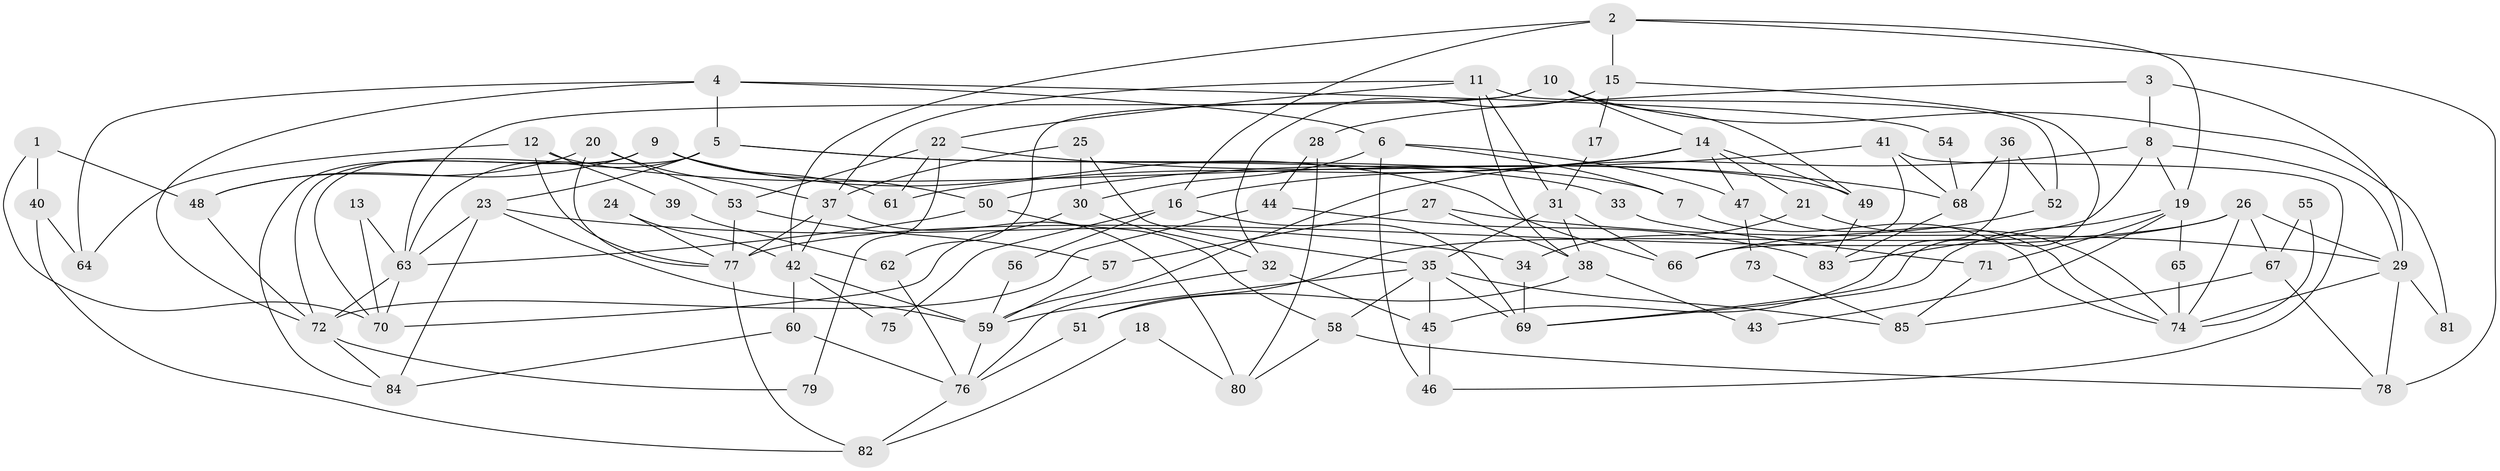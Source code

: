 // coarse degree distribution, {4: 0.21153846153846154, 5: 0.15384615384615385, 6: 0.17307692307692307, 10: 0.019230769230769232, 7: 0.17307692307692307, 1: 0.019230769230769232, 2: 0.1346153846153846, 9: 0.019230769230769232, 8: 0.038461538461538464, 3: 0.057692307692307696}
// Generated by graph-tools (version 1.1) at 2025/41/03/06/25 10:41:59]
// undirected, 85 vertices, 170 edges
graph export_dot {
graph [start="1"]
  node [color=gray90,style=filled];
  1;
  2;
  3;
  4;
  5;
  6;
  7;
  8;
  9;
  10;
  11;
  12;
  13;
  14;
  15;
  16;
  17;
  18;
  19;
  20;
  21;
  22;
  23;
  24;
  25;
  26;
  27;
  28;
  29;
  30;
  31;
  32;
  33;
  34;
  35;
  36;
  37;
  38;
  39;
  40;
  41;
  42;
  43;
  44;
  45;
  46;
  47;
  48;
  49;
  50;
  51;
  52;
  53;
  54;
  55;
  56;
  57;
  58;
  59;
  60;
  61;
  62;
  63;
  64;
  65;
  66;
  67;
  68;
  69;
  70;
  71;
  72;
  73;
  74;
  75;
  76;
  77;
  78;
  79;
  80;
  81;
  82;
  83;
  84;
  85;
  1 -- 70;
  1 -- 48;
  1 -- 40;
  2 -- 16;
  2 -- 78;
  2 -- 15;
  2 -- 19;
  2 -- 42;
  3 -- 29;
  3 -- 8;
  3 -- 28;
  4 -- 72;
  4 -- 6;
  4 -- 5;
  4 -- 54;
  4 -- 64;
  5 -- 23;
  5 -- 7;
  5 -- 33;
  5 -- 63;
  5 -- 70;
  6 -- 30;
  6 -- 7;
  6 -- 46;
  6 -- 47;
  7 -- 74;
  8 -- 59;
  8 -- 83;
  8 -- 19;
  8 -- 29;
  9 -- 48;
  9 -- 72;
  9 -- 50;
  9 -- 61;
  9 -- 66;
  9 -- 84;
  10 -- 63;
  10 -- 49;
  10 -- 14;
  10 -- 62;
  10 -- 81;
  11 -- 22;
  11 -- 37;
  11 -- 31;
  11 -- 38;
  11 -- 52;
  12 -- 77;
  12 -- 64;
  12 -- 39;
  12 -- 49;
  13 -- 63;
  13 -- 70;
  14 -- 47;
  14 -- 16;
  14 -- 21;
  14 -- 49;
  14 -- 61;
  15 -- 32;
  15 -- 17;
  15 -- 69;
  16 -- 69;
  16 -- 56;
  16 -- 75;
  17 -- 31;
  18 -- 82;
  18 -- 80;
  19 -- 43;
  19 -- 65;
  19 -- 69;
  19 -- 71;
  20 -- 77;
  20 -- 53;
  20 -- 37;
  20 -- 48;
  21 -- 34;
  21 -- 74;
  22 -- 61;
  22 -- 68;
  22 -- 53;
  22 -- 79;
  23 -- 63;
  23 -- 59;
  23 -- 34;
  23 -- 84;
  24 -- 42;
  24 -- 77;
  25 -- 30;
  25 -- 37;
  25 -- 35;
  26 -- 77;
  26 -- 29;
  26 -- 51;
  26 -- 67;
  26 -- 74;
  27 -- 38;
  27 -- 29;
  27 -- 57;
  28 -- 80;
  28 -- 44;
  29 -- 74;
  29 -- 78;
  29 -- 81;
  30 -- 32;
  30 -- 70;
  31 -- 35;
  31 -- 38;
  31 -- 66;
  32 -- 45;
  32 -- 76;
  33 -- 71;
  34 -- 69;
  35 -- 69;
  35 -- 45;
  35 -- 58;
  35 -- 59;
  35 -- 85;
  36 -- 68;
  36 -- 52;
  36 -- 45;
  37 -- 42;
  37 -- 77;
  37 -- 80;
  38 -- 43;
  38 -- 51;
  39 -- 62;
  40 -- 82;
  40 -- 64;
  41 -- 66;
  41 -- 46;
  41 -- 50;
  41 -- 68;
  42 -- 60;
  42 -- 59;
  42 -- 75;
  44 -- 72;
  44 -- 83;
  45 -- 46;
  47 -- 74;
  47 -- 73;
  48 -- 72;
  49 -- 83;
  50 -- 58;
  50 -- 63;
  51 -- 76;
  52 -- 66;
  53 -- 57;
  53 -- 77;
  54 -- 68;
  55 -- 74;
  55 -- 67;
  56 -- 59;
  57 -- 59;
  58 -- 78;
  58 -- 80;
  59 -- 76;
  60 -- 76;
  60 -- 84;
  62 -- 76;
  63 -- 70;
  63 -- 72;
  65 -- 74;
  67 -- 78;
  67 -- 85;
  68 -- 83;
  71 -- 85;
  72 -- 84;
  72 -- 79;
  73 -- 85;
  76 -- 82;
  77 -- 82;
}
